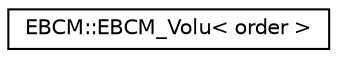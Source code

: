 digraph "Graphical Class Hierarchy"
{
  edge [fontname="Helvetica",fontsize="10",labelfontname="Helvetica",labelfontsize="10"];
  node [fontname="Helvetica",fontsize="10",shape=record];
  rankdir="LR";
  Node0 [label="EBCM::EBCM_Volu\< order \>",height=0.2,width=0.4,color="black", fillcolor="white", style="filled",URL="$classEBCM_1_1EBCM__Volu.html"];
}
